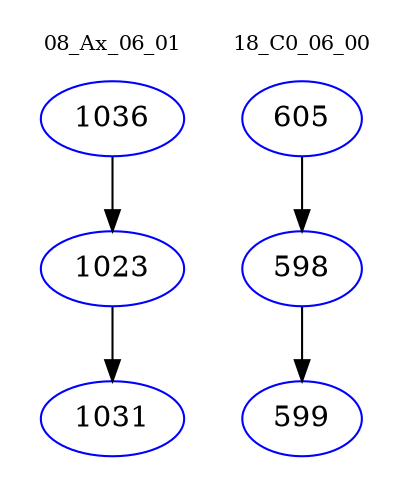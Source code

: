 digraph{
subgraph cluster_0 {
color = white
label = "08_Ax_06_01";
fontsize=10;
T0_1036 [label="1036", color="blue"]
T0_1036 -> T0_1023 [color="black"]
T0_1023 [label="1023", color="blue"]
T0_1023 -> T0_1031 [color="black"]
T0_1031 [label="1031", color="blue"]
}
subgraph cluster_1 {
color = white
label = "18_C0_06_00";
fontsize=10;
T1_605 [label="605", color="blue"]
T1_605 -> T1_598 [color="black"]
T1_598 [label="598", color="blue"]
T1_598 -> T1_599 [color="black"]
T1_599 [label="599", color="blue"]
}
}
